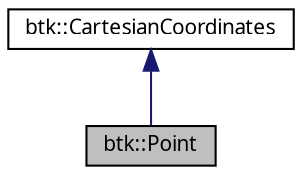 digraph G
{
  edge [fontname="FreeSans.ttf",fontsize="10",labelfontname="FreeSans.ttf",labelfontsize="10"];
  node [fontname="FreeSans.ttf",fontsize="10",shape=record];
  Node1 [label="btk::Point",height=0.2,width=0.4,color="black", fillcolor="grey75", style="filled" fontcolor="black"];
  Node2 -> Node1 [dir=back,color="midnightblue",fontsize="10",style="solid",fontname="FreeSans.ttf"];
  Node2 [label="btk::CartesianCoordinates",height=0.2,width=0.4,color="black", fillcolor="white", style="filled",URL="$classbtk_1_1_cartesian_coordinates.html",tooltip="Cartesian coordinates."];
}
